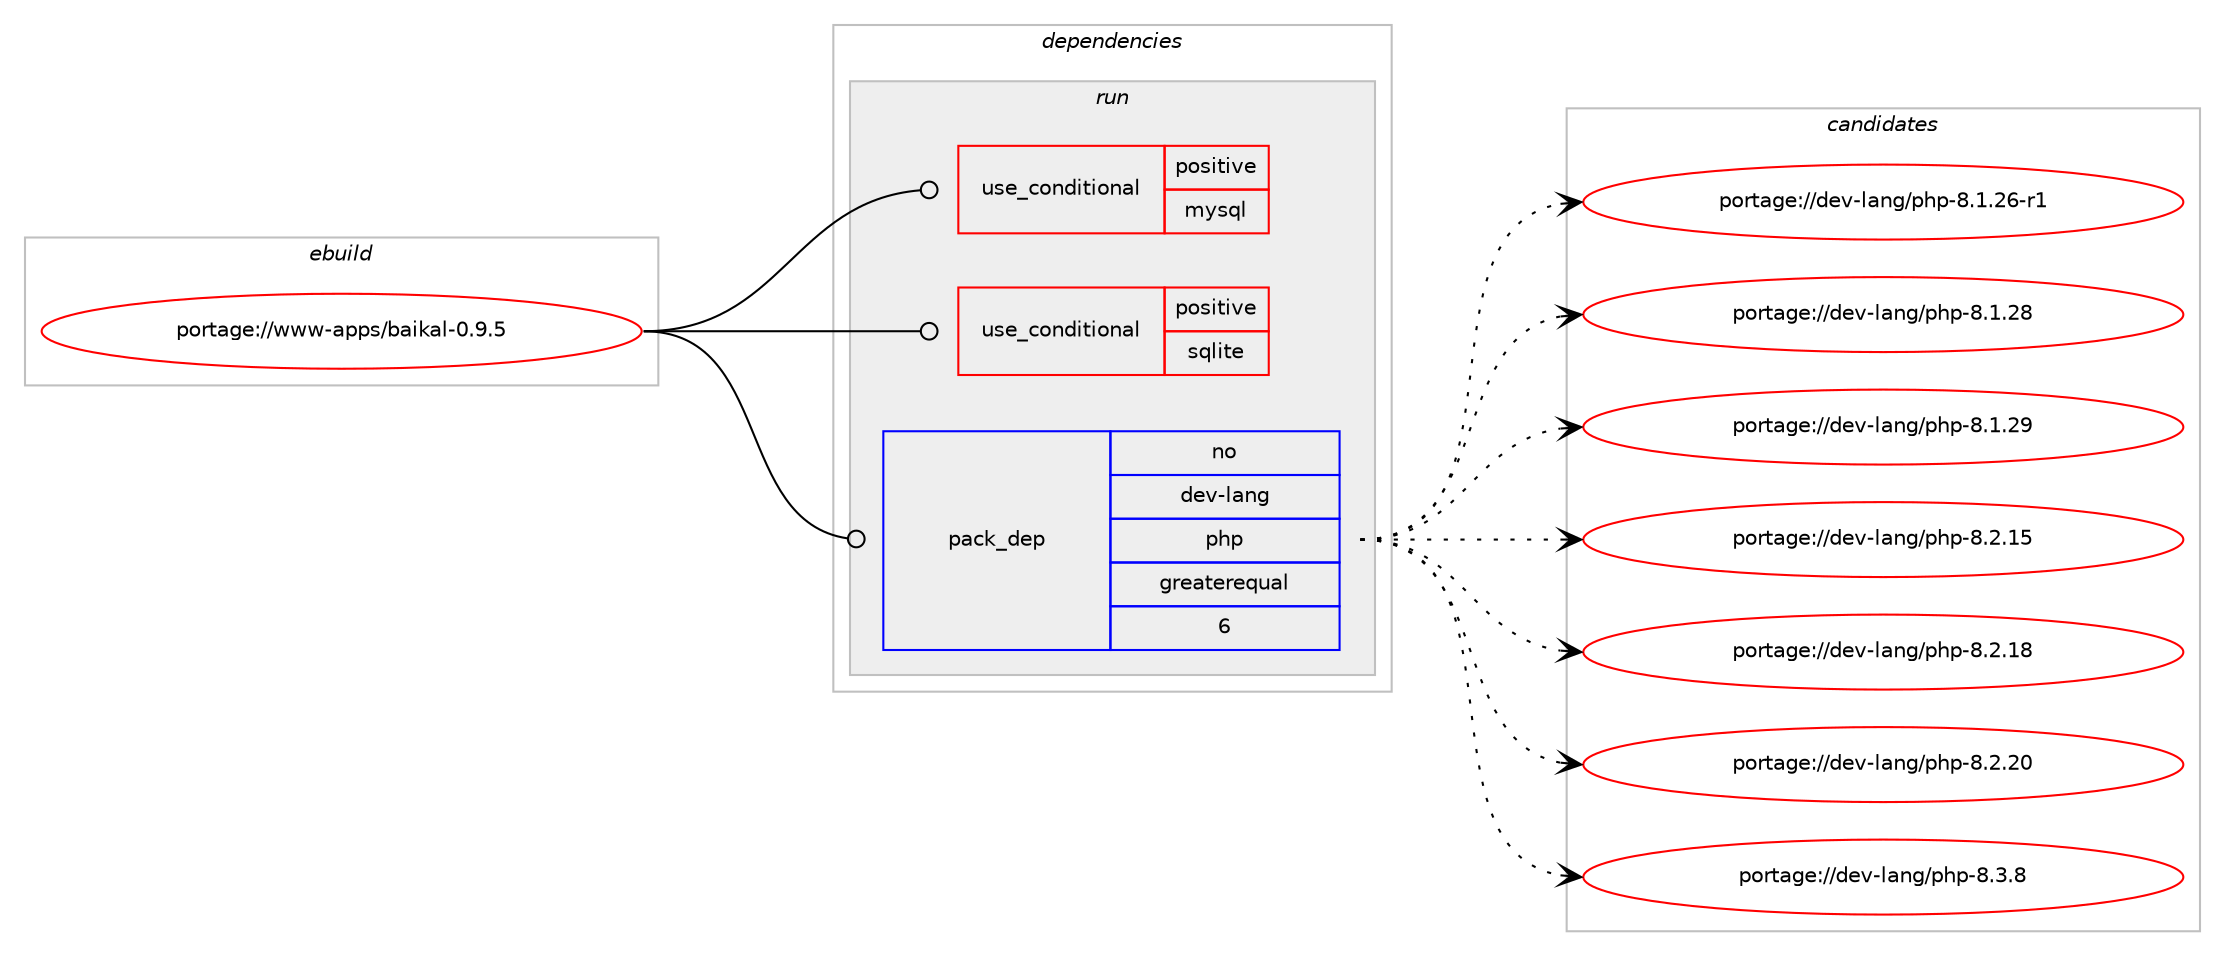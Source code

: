 digraph prolog {

# *************
# Graph options
# *************

newrank=true;
concentrate=true;
compound=true;
graph [rankdir=LR,fontname=Helvetica,fontsize=10,ranksep=1.5];#, ranksep=2.5, nodesep=0.2];
edge  [arrowhead=vee];
node  [fontname=Helvetica,fontsize=10];

# **********
# The ebuild
# **********

subgraph cluster_leftcol {
color=gray;
rank=same;
label=<<i>ebuild</i>>;
id [label="portage://www-apps/baikal-0.9.5", color=red, width=4, href="../www-apps/baikal-0.9.5.svg"];
}

# ****************
# The dependencies
# ****************

subgraph cluster_midcol {
color=gray;
label=<<i>dependencies</i>>;
subgraph cluster_compile {
fillcolor="#eeeeee";
style=filled;
label=<<i>compile</i>>;
# *** BEGIN UNKNOWN DEPENDENCY TYPE (TODO) ***
# id -> package_dependency(portage://www-apps/baikal-0.9.5,install,no,app-admin,webapp-config,none,[,,],[],[])
# *** END UNKNOWN DEPENDENCY TYPE (TODO) ***

# *** BEGIN UNKNOWN DEPENDENCY TYPE (TODO) ***
# id -> package_dependency(portage://www-apps/baikal-0.9.5,install,no,app-arch,unzip,none,[,,],[],[])
# *** END UNKNOWN DEPENDENCY TYPE (TODO) ***

}
subgraph cluster_compileandrun {
fillcolor="#eeeeee";
style=filled;
label=<<i>compile and run</i>>;
}
subgraph cluster_run {
fillcolor="#eeeeee";
style=filled;
label=<<i>run</i>>;
subgraph cond115978 {
dependency223580 [label=<<TABLE BORDER="0" CELLBORDER="1" CELLSPACING="0" CELLPADDING="4"><TR><TD ROWSPAN="3" CELLPADDING="10">use_conditional</TD></TR><TR><TD>positive</TD></TR><TR><TD>mysql</TD></TR></TABLE>>, shape=none, color=red];
# *** BEGIN UNKNOWN DEPENDENCY TYPE (TODO) ***
# dependency223580 -> package_dependency(portage://www-apps/baikal-0.9.5,run,no,virtual,mysql,none,[,,],[],[])
# *** END UNKNOWN DEPENDENCY TYPE (TODO) ***

}
id:e -> dependency223580:w [weight=20,style="solid",arrowhead="odot"];
subgraph cond115979 {
dependency223581 [label=<<TABLE BORDER="0" CELLBORDER="1" CELLSPACING="0" CELLPADDING="4"><TR><TD ROWSPAN="3" CELLPADDING="10">use_conditional</TD></TR><TR><TD>positive</TD></TR><TR><TD>sqlite</TD></TR></TABLE>>, shape=none, color=red];
# *** BEGIN UNKNOWN DEPENDENCY TYPE (TODO) ***
# dependency223581 -> package_dependency(portage://www-apps/baikal-0.9.5,run,no,dev-db,sqlite,none,[,,],[],[])
# *** END UNKNOWN DEPENDENCY TYPE (TODO) ***

}
id:e -> dependency223581:w [weight=20,style="solid",arrowhead="odot"];
# *** BEGIN UNKNOWN DEPENDENCY TYPE (TODO) ***
# id -> package_dependency(portage://www-apps/baikal-0.9.5,run,no,app-admin,webapp-config,none,[,,],[],[])
# *** END UNKNOWN DEPENDENCY TYPE (TODO) ***

subgraph pack104433 {
dependency223582 [label=<<TABLE BORDER="0" CELLBORDER="1" CELLSPACING="0" CELLPADDING="4" WIDTH="220"><TR><TD ROWSPAN="6" CELLPADDING="30">pack_dep</TD></TR><TR><TD WIDTH="110">no</TD></TR><TR><TD>dev-lang</TD></TR><TR><TD>php</TD></TR><TR><TD>greaterequal</TD></TR><TR><TD>6</TD></TR></TABLE>>, shape=none, color=blue];
}
id:e -> dependency223582:w [weight=20,style="solid",arrowhead="odot"];
# *** BEGIN UNKNOWN DEPENDENCY TYPE (TODO) ***
# id -> package_dependency(portage://www-apps/baikal-0.9.5,run,no,virtual,httpd-php,none,[,,],[],[])
# *** END UNKNOWN DEPENDENCY TYPE (TODO) ***

}
}

# **************
# The candidates
# **************

subgraph cluster_choices {
rank=same;
color=gray;
label=<<i>candidates</i>>;

subgraph choice104433 {
color=black;
nodesep=1;
choice100101118451089711010347112104112455646494650544511449 [label="portage://dev-lang/php-8.1.26-r1", color=red, width=4,href="../dev-lang/php-8.1.26-r1.svg"];
choice10010111845108971101034711210411245564649465056 [label="portage://dev-lang/php-8.1.28", color=red, width=4,href="../dev-lang/php-8.1.28.svg"];
choice10010111845108971101034711210411245564649465057 [label="portage://dev-lang/php-8.1.29", color=red, width=4,href="../dev-lang/php-8.1.29.svg"];
choice10010111845108971101034711210411245564650464953 [label="portage://dev-lang/php-8.2.15", color=red, width=4,href="../dev-lang/php-8.2.15.svg"];
choice10010111845108971101034711210411245564650464956 [label="portage://dev-lang/php-8.2.18", color=red, width=4,href="../dev-lang/php-8.2.18.svg"];
choice10010111845108971101034711210411245564650465048 [label="portage://dev-lang/php-8.2.20", color=red, width=4,href="../dev-lang/php-8.2.20.svg"];
choice100101118451089711010347112104112455646514656 [label="portage://dev-lang/php-8.3.8", color=red, width=4,href="../dev-lang/php-8.3.8.svg"];
dependency223582:e -> choice100101118451089711010347112104112455646494650544511449:w [style=dotted,weight="100"];
dependency223582:e -> choice10010111845108971101034711210411245564649465056:w [style=dotted,weight="100"];
dependency223582:e -> choice10010111845108971101034711210411245564649465057:w [style=dotted,weight="100"];
dependency223582:e -> choice10010111845108971101034711210411245564650464953:w [style=dotted,weight="100"];
dependency223582:e -> choice10010111845108971101034711210411245564650464956:w [style=dotted,weight="100"];
dependency223582:e -> choice10010111845108971101034711210411245564650465048:w [style=dotted,weight="100"];
dependency223582:e -> choice100101118451089711010347112104112455646514656:w [style=dotted,weight="100"];
}
}

}
